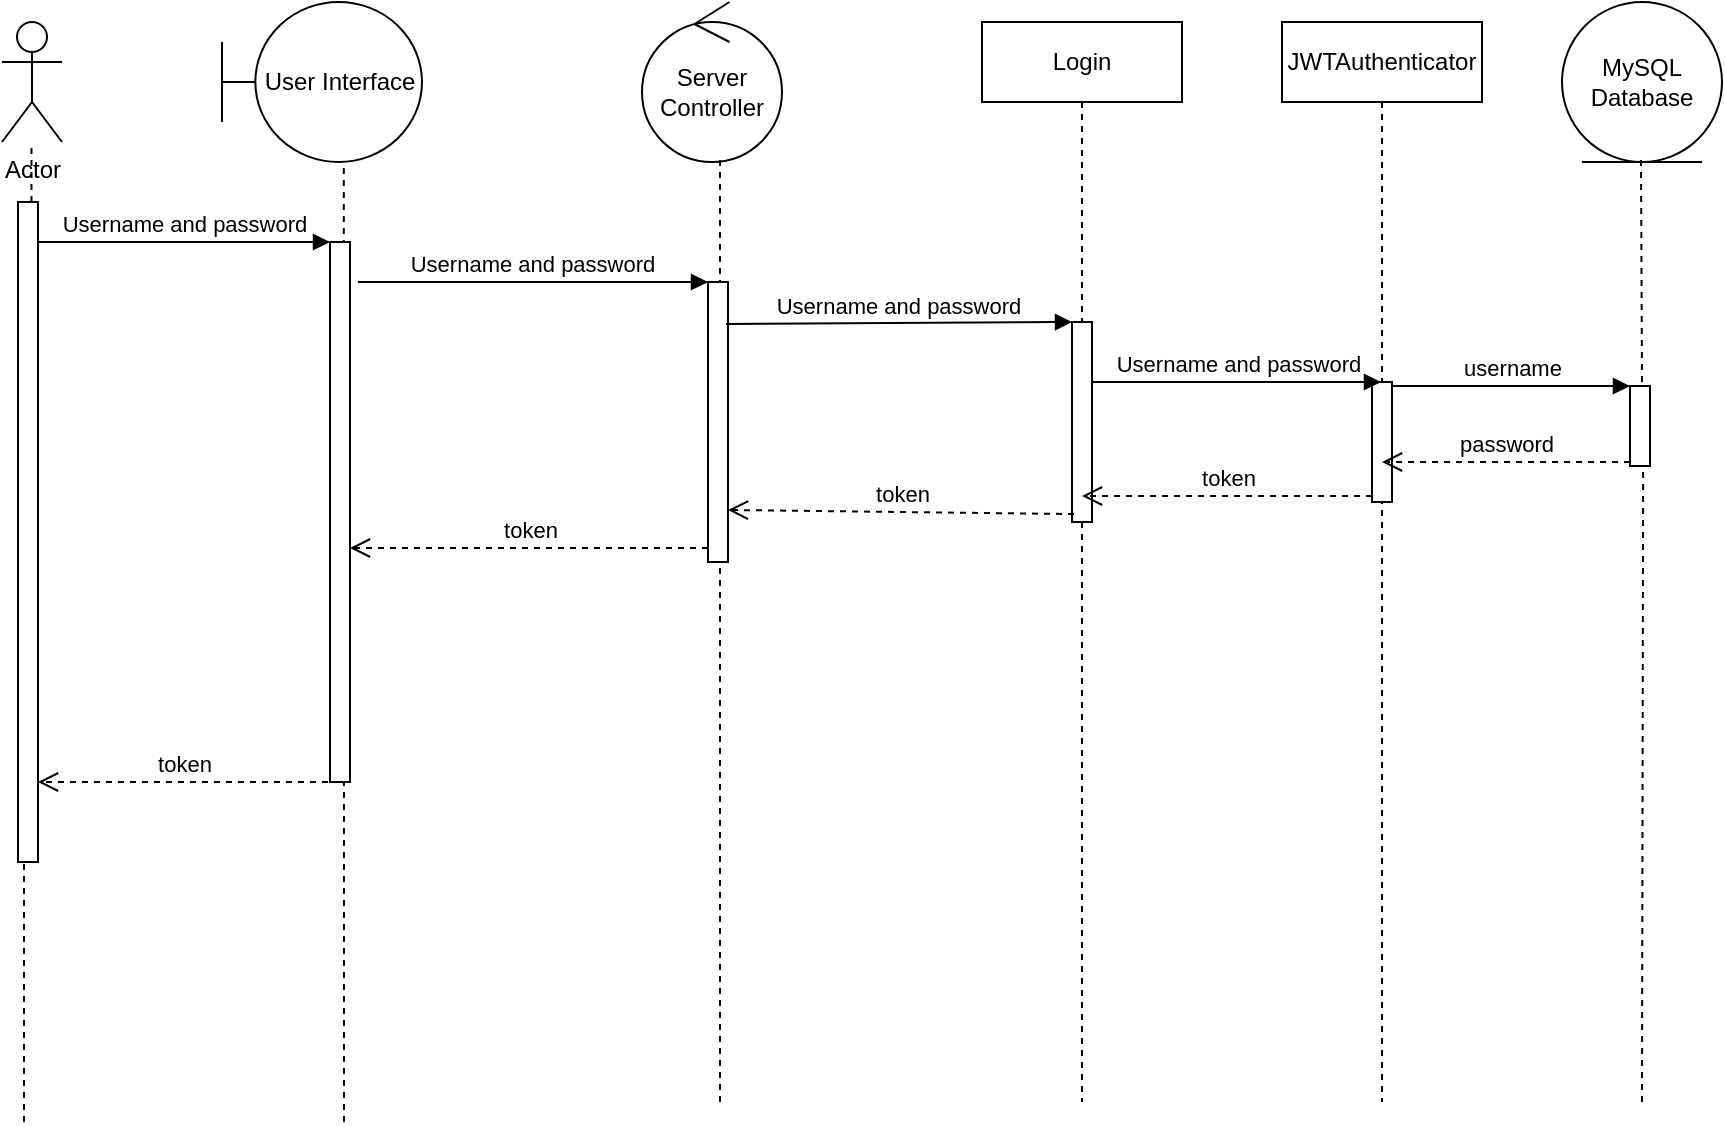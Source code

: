 <mxfile version="14.4.3" type="device"><diagram id="SCDBKmrXLVCOPdkuth_o" name="Page-1"><mxGraphModel dx="1186" dy="682" grid="1" gridSize="10" guides="1" tooltips="1" connect="1" arrows="1" fold="1" page="1" pageScale="1" pageWidth="850" pageHeight="1100" math="0" shadow="0"><root><mxCell id="0"/><mxCell id="1" parent="0"/><mxCell id="NPtlH5BOyakN4-9BBB1C-1" value="Actor" style="shape=umlActor;verticalLabelPosition=bottom;verticalAlign=top;html=1;outlineConnect=0;" vertex="1" parent="1"><mxGeometry x="80" y="50" width="30" height="60" as="geometry"/></mxCell><mxCell id="NPtlH5BOyakN4-9BBB1C-2" value="" style="endArrow=none;dashed=1;html=1;" edge="1" parent="1" source="NPtlH5BOyakN4-9BBB1C-22" target="NPtlH5BOyakN4-9BBB1C-1"><mxGeometry width="50" height="50" relative="1" as="geometry"><mxPoint x="91" y="660" as="sourcePoint"/><mxPoint x="130" y="150" as="targetPoint"/></mxGeometry></mxCell><mxCell id="NPtlH5BOyakN4-9BBB1C-3" value="User Interface" style="shape=umlBoundary;whiteSpace=wrap;html=1;" vertex="1" parent="1"><mxGeometry x="190" y="40" width="100" height="80" as="geometry"/></mxCell><mxCell id="NPtlH5BOyakN4-9BBB1C-4" value="" style="endArrow=none;dashed=1;html=1;" edge="1" parent="1"><mxGeometry width="50" height="50" relative="1" as="geometry"><mxPoint x="251" y="600" as="sourcePoint"/><mxPoint x="250.893" y="120" as="targetPoint"/></mxGeometry></mxCell><mxCell id="NPtlH5BOyakN4-9BBB1C-5" value="Server Controller" style="ellipse;shape=umlControl;whiteSpace=wrap;html=1;" vertex="1" parent="1"><mxGeometry x="400" y="40" width="70" height="80" as="geometry"/></mxCell><mxCell id="NPtlH5BOyakN4-9BBB1C-6" value="" style="endArrow=none;dashed=1;html=1;entryX=0.557;entryY=0.975;entryDx=0;entryDy=0;entryPerimeter=0;" edge="1" parent="1" target="NPtlH5BOyakN4-9BBB1C-5"><mxGeometry width="50" height="50" relative="1" as="geometry"><mxPoint x="439" y="590" as="sourcePoint"/><mxPoint x="260.893" y="130" as="targetPoint"/></mxGeometry></mxCell><mxCell id="NPtlH5BOyakN4-9BBB1C-7" value="Login" style="shape=umlLifeline;perimeter=lifelinePerimeter;whiteSpace=wrap;html=1;container=1;collapsible=0;recursiveResize=0;outlineConnect=0;" vertex="1" parent="1"><mxGeometry x="570" y="50" width="100" height="540" as="geometry"/></mxCell><mxCell id="NPtlH5BOyakN4-9BBB1C-8" value="" style="html=1;points=[];perimeter=orthogonalPerimeter;" vertex="1" parent="NPtlH5BOyakN4-9BBB1C-7"><mxGeometry x="45" y="150" width="10" height="100" as="geometry"/></mxCell><mxCell id="NPtlH5BOyakN4-9BBB1C-9" value="" style="html=1;points=[];perimeter=orthogonalPerimeter;" vertex="1" parent="1"><mxGeometry x="244" y="160" width="10" height="270" as="geometry"/></mxCell><mxCell id="NPtlH5BOyakN4-9BBB1C-10" value="Username and password" style="html=1;verticalAlign=bottom;endArrow=block;entryX=0;entryY=0;" edge="1" parent="1" source="NPtlH5BOyakN4-9BBB1C-22" target="NPtlH5BOyakN4-9BBB1C-9"><mxGeometry relative="1" as="geometry"><mxPoint x="130" y="190" as="sourcePoint"/></mxGeometry></mxCell><mxCell id="NPtlH5BOyakN4-9BBB1C-11" value="token" style="html=1;verticalAlign=bottom;endArrow=open;dashed=1;endSize=8;exitX=-0.1;exitY=1;exitDx=0;exitDy=0;exitPerimeter=0;" edge="1" parent="1" source="NPtlH5BOyakN4-9BBB1C-9" target="NPtlH5BOyakN4-9BBB1C-22"><mxGeometry relative="1" as="geometry"><mxPoint x="110" y="410" as="targetPoint"/></mxGeometry></mxCell><mxCell id="NPtlH5BOyakN4-9BBB1C-12" value="MySQL Database" style="ellipse;shape=umlEntity;whiteSpace=wrap;html=1;" vertex="1" parent="1"><mxGeometry x="860" y="40" width="80" height="80" as="geometry"/></mxCell><mxCell id="NPtlH5BOyakN4-9BBB1C-13" value="" style="endArrow=none;dashed=1;html=1;entryX=0.557;entryY=0.975;entryDx=0;entryDy=0;entryPerimeter=0;" edge="1" parent="1"><mxGeometry width="50" height="50" relative="1" as="geometry"><mxPoint x="900" y="230" as="sourcePoint"/><mxPoint x="899.5" y="118" as="targetPoint"/></mxGeometry></mxCell><mxCell id="NPtlH5BOyakN4-9BBB1C-14" value="" style="html=1;points=[];perimeter=orthogonalPerimeter;" vertex="1" parent="1"><mxGeometry x="433" y="180" width="10" height="140" as="geometry"/></mxCell><mxCell id="NPtlH5BOyakN4-9BBB1C-15" value="Username and password" style="html=1;verticalAlign=bottom;endArrow=block;entryX=0;entryY=0;exitX=1.4;exitY=0.074;exitDx=0;exitDy=0;exitPerimeter=0;" edge="1" parent="1" source="NPtlH5BOyakN4-9BBB1C-9" target="NPtlH5BOyakN4-9BBB1C-14"><mxGeometry relative="1" as="geometry"><mxPoint x="360" y="180" as="sourcePoint"/></mxGeometry></mxCell><mxCell id="NPtlH5BOyakN4-9BBB1C-16" value="token" style="html=1;verticalAlign=bottom;endArrow=open;dashed=1;endSize=8;exitX=0;exitY=0.95;" edge="1" parent="1" source="NPtlH5BOyakN4-9BBB1C-14" target="NPtlH5BOyakN4-9BBB1C-9"><mxGeometry relative="1" as="geometry"><mxPoint x="360" y="256" as="targetPoint"/></mxGeometry></mxCell><mxCell id="NPtlH5BOyakN4-9BBB1C-17" value="Username and password" style="html=1;verticalAlign=bottom;endArrow=block;entryX=0;entryY=0;exitX=0.9;exitY=0.15;exitDx=0;exitDy=0;exitPerimeter=0;" edge="1" parent="1" source="NPtlH5BOyakN4-9BBB1C-14" target="NPtlH5BOyakN4-9BBB1C-8"><mxGeometry relative="1" as="geometry"><mxPoint x="545" y="180" as="sourcePoint"/></mxGeometry></mxCell><mxCell id="NPtlH5BOyakN4-9BBB1C-18" value="token" style="html=1;verticalAlign=bottom;endArrow=open;dashed=1;endSize=8;exitX=0;exitY=0.95;entryX=0.9;entryY=0.671;entryDx=0;entryDy=0;entryPerimeter=0;" edge="1" parent="1"><mxGeometry relative="1" as="geometry"><mxPoint x="443" y="293.97" as="targetPoint"/><mxPoint x="616" y="296.03" as="sourcePoint"/></mxGeometry></mxCell><mxCell id="NPtlH5BOyakN4-9BBB1C-22" value="" style="html=1;points=[];perimeter=orthogonalPerimeter;" vertex="1" parent="1"><mxGeometry x="88" y="140" width="10" height="330" as="geometry"/></mxCell><mxCell id="NPtlH5BOyakN4-9BBB1C-23" value="" style="endArrow=none;dashed=1;html=1;" edge="1" parent="1" target="NPtlH5BOyakN4-9BBB1C-22"><mxGeometry width="50" height="50" relative="1" as="geometry"><mxPoint x="91" y="600" as="sourcePoint"/><mxPoint x="94.793" y="110" as="targetPoint"/></mxGeometry></mxCell><mxCell id="NPtlH5BOyakN4-9BBB1C-24" value="JWTAuthenticator" style="shape=umlLifeline;perimeter=lifelinePerimeter;whiteSpace=wrap;html=1;container=1;collapsible=0;recursiveResize=0;outlineConnect=0;" vertex="1" parent="1"><mxGeometry x="720" y="50" width="100" height="540" as="geometry"/></mxCell><mxCell id="NPtlH5BOyakN4-9BBB1C-27" value="" style="html=1;points=[];perimeter=orthogonalPerimeter;" vertex="1" parent="NPtlH5BOyakN4-9BBB1C-24"><mxGeometry x="45" y="180" width="10" height="60" as="geometry"/></mxCell><mxCell id="NPtlH5BOyakN4-9BBB1C-26" value="" style="endArrow=none;dashed=1;html=1;entryX=0.557;entryY=0.975;entryDx=0;entryDy=0;entryPerimeter=0;" edge="1" parent="1"><mxGeometry width="50" height="50" relative="1" as="geometry"><mxPoint x="900" y="590" as="sourcePoint"/><mxPoint x="900.57" y="273.75" as="targetPoint"/></mxGeometry></mxCell><mxCell id="NPtlH5BOyakN4-9BBB1C-28" value="Username and password" style="html=1;verticalAlign=bottom;endArrow=block;" edge="1" target="NPtlH5BOyakN4-9BBB1C-24" parent="1" source="NPtlH5BOyakN4-9BBB1C-8"><mxGeometry relative="1" as="geometry"><mxPoint x="695" y="210" as="sourcePoint"/><Array as="points"><mxPoint x="750" y="230"/></Array></mxGeometry></mxCell><mxCell id="NPtlH5BOyakN4-9BBB1C-29" value="token" style="html=1;verticalAlign=bottom;endArrow=open;dashed=1;endSize=8;exitX=0;exitY=0.95;" edge="1" source="NPtlH5BOyakN4-9BBB1C-27" parent="1" target="NPtlH5BOyakN4-9BBB1C-7"><mxGeometry relative="1" as="geometry"><mxPoint x="695" y="286" as="targetPoint"/></mxGeometry></mxCell><mxCell id="NPtlH5BOyakN4-9BBB1C-30" value="" style="html=1;points=[];perimeter=orthogonalPerimeter;" vertex="1" parent="1"><mxGeometry x="894" y="232" width="10" height="40" as="geometry"/></mxCell><mxCell id="NPtlH5BOyakN4-9BBB1C-31" value="username" style="html=1;verticalAlign=bottom;endArrow=block;entryX=0;entryY=0;" edge="1" target="NPtlH5BOyakN4-9BBB1C-30" parent="1" source="NPtlH5BOyakN4-9BBB1C-27"><mxGeometry relative="1" as="geometry"><mxPoint x="824" y="212" as="sourcePoint"/></mxGeometry></mxCell><mxCell id="NPtlH5BOyakN4-9BBB1C-32" value="password" style="html=1;verticalAlign=bottom;endArrow=open;dashed=1;endSize=8;exitX=0;exitY=0.95;" edge="1" source="NPtlH5BOyakN4-9BBB1C-30" parent="1" target="NPtlH5BOyakN4-9BBB1C-24"><mxGeometry relative="1" as="geometry"><mxPoint x="824" y="288" as="targetPoint"/></mxGeometry></mxCell></root></mxGraphModel></diagram></mxfile>